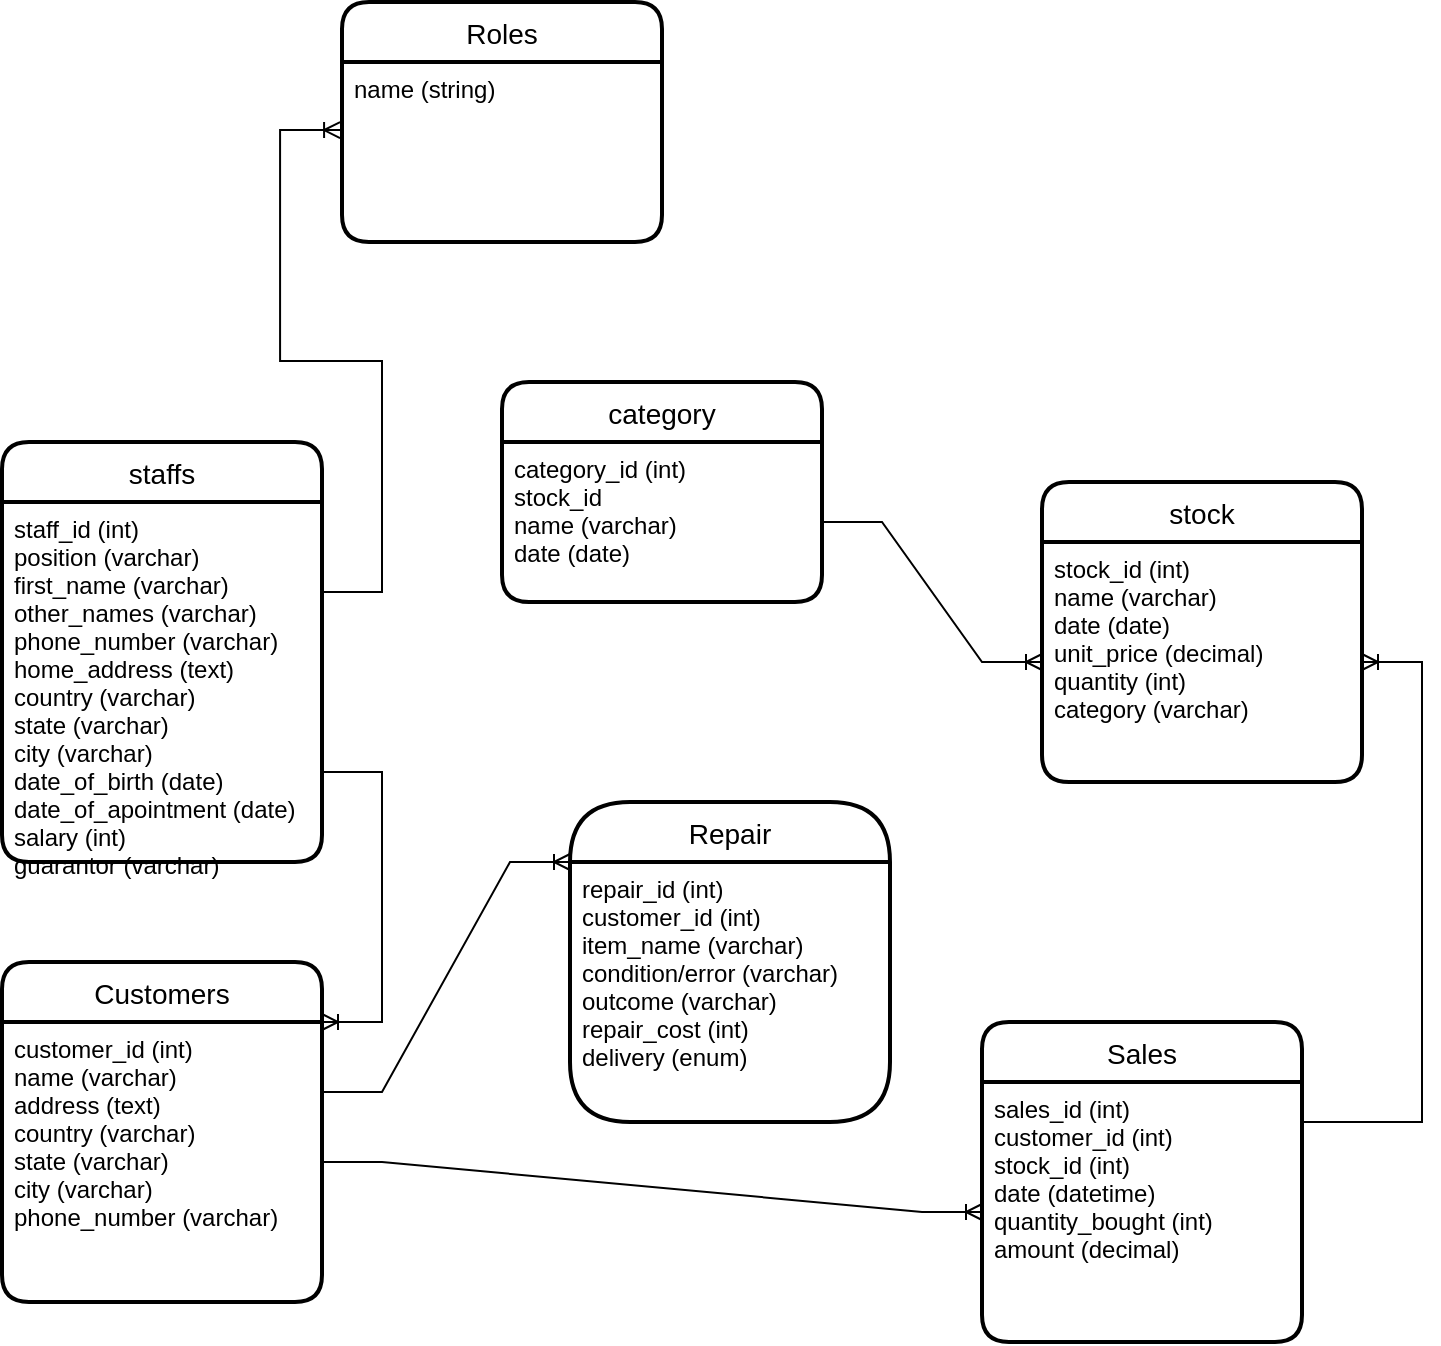 <mxfile version="20.8.20" type="github">
  <diagram name="Page-1" id="SVbKECjQl2XM67rzGYeP">
    <mxGraphModel dx="778" dy="463" grid="1" gridSize="10" guides="1" tooltips="1" connect="1" arrows="1" fold="1" page="1" pageScale="1" pageWidth="827" pageHeight="1169" math="0" shadow="0">
      <root>
        <mxCell id="0" />
        <mxCell id="1" parent="0" />
        <mxCell id="pBAa3s3Ywd2KK1XXBsn_-1" value="staffs" style="swimlane;childLayout=stackLayout;horizontal=1;startSize=30;horizontalStack=0;rounded=1;fontSize=14;fontStyle=0;strokeWidth=2;resizeParent=0;resizeLast=1;shadow=0;dashed=0;align=center;" vertex="1" parent="1">
          <mxGeometry x="50" y="230" width="160" height="210" as="geometry" />
        </mxCell>
        <mxCell id="pBAa3s3Ywd2KK1XXBsn_-2" value="staff_id (int)&#xa;position (varchar)&#xa;first_name (varchar)&#xa;other_names (varchar)&#xa;phone_number (varchar)&#xa;home_address (text)&#xa;country (varchar)&#xa;state (varchar)&#xa;city (varchar)&#xa;date_of_birth (date)&#xa;date_of_apointment (date)&#xa;salary (int)&#xa;guarantor (varchar)" style="align=left;strokeColor=none;fillColor=none;spacingLeft=4;fontSize=12;verticalAlign=top;resizable=0;rotatable=0;part=1;" vertex="1" parent="pBAa3s3Ywd2KK1XXBsn_-1">
          <mxGeometry y="30" width="160" height="180" as="geometry" />
        </mxCell>
        <mxCell id="pBAa3s3Ywd2KK1XXBsn_-4" style="edgeStyle=orthogonalEdgeStyle;rounded=0;orthogonalLoop=1;jettySize=auto;html=1;exitX=0.5;exitY=1;exitDx=0;exitDy=0;" edge="1" parent="pBAa3s3Ywd2KK1XXBsn_-1" source="pBAa3s3Ywd2KK1XXBsn_-2" target="pBAa3s3Ywd2KK1XXBsn_-2">
          <mxGeometry relative="1" as="geometry" />
        </mxCell>
        <mxCell id="pBAa3s3Ywd2KK1XXBsn_-5" value="stock" style="swimlane;childLayout=stackLayout;horizontal=1;startSize=30;horizontalStack=0;rounded=1;fontSize=14;fontStyle=0;strokeWidth=2;resizeParent=0;resizeLast=1;shadow=0;dashed=0;align=center;" vertex="1" parent="1">
          <mxGeometry x="570" y="250" width="160" height="150" as="geometry" />
        </mxCell>
        <mxCell id="pBAa3s3Ywd2KK1XXBsn_-6" value="stock_id (int)&#xa;name (varchar)&#xa;date (date)&#xa;unit_price (decimal)&#xa;quantity (int)&#xa;category (varchar)" style="align=left;strokeColor=none;fillColor=none;spacingLeft=4;fontSize=12;verticalAlign=top;resizable=0;rotatable=0;part=1;" vertex="1" parent="pBAa3s3Ywd2KK1XXBsn_-5">
          <mxGeometry y="30" width="160" height="120" as="geometry" />
        </mxCell>
        <mxCell id="pBAa3s3Ywd2KK1XXBsn_-10" value="Sales" style="swimlane;childLayout=stackLayout;horizontal=1;startSize=30;horizontalStack=0;rounded=1;fontSize=14;fontStyle=0;strokeWidth=2;resizeParent=0;resizeLast=1;shadow=0;dashed=0;align=center;" vertex="1" parent="1">
          <mxGeometry x="540" y="520" width="160" height="160" as="geometry" />
        </mxCell>
        <mxCell id="pBAa3s3Ywd2KK1XXBsn_-11" value="sales_id (int)&#xa;customer_id (int)&#xa;stock_id (int)&#xa;date (datetime)&#xa;quantity_bought (int)&#xa;amount (decimal)" style="align=left;strokeColor=none;fillColor=none;spacingLeft=4;fontSize=12;verticalAlign=top;resizable=0;rotatable=0;part=1;" vertex="1" parent="pBAa3s3Ywd2KK1XXBsn_-10">
          <mxGeometry y="30" width="160" height="130" as="geometry" />
        </mxCell>
        <mxCell id="pBAa3s3Ywd2KK1XXBsn_-12" value="Customers" style="swimlane;childLayout=stackLayout;horizontal=1;startSize=30;horizontalStack=0;rounded=1;fontSize=14;fontStyle=0;strokeWidth=2;resizeParent=0;resizeLast=1;shadow=0;dashed=0;align=center;" vertex="1" parent="1">
          <mxGeometry x="50" y="490" width="160" height="170" as="geometry" />
        </mxCell>
        <mxCell id="pBAa3s3Ywd2KK1XXBsn_-13" value="customer_id (int)&#xa;name (varchar)&#xa;address (text)&#xa;country (varchar)&#xa;state (varchar)&#xa;city (varchar)&#xa;phone_number (varchar)&#xa;" style="align=left;strokeColor=none;fillColor=none;spacingLeft=4;fontSize=12;verticalAlign=top;resizable=0;rotatable=0;part=1;" vertex="1" parent="pBAa3s3Ywd2KK1XXBsn_-12">
          <mxGeometry y="30" width="160" height="140" as="geometry" />
        </mxCell>
        <mxCell id="pBAa3s3Ywd2KK1XXBsn_-14" value="Repair" style="swimlane;childLayout=stackLayout;horizontal=1;startSize=30;horizontalStack=0;rounded=1;fontSize=14;fontStyle=0;strokeWidth=2;resizeParent=0;resizeLast=1;shadow=0;dashed=0;align=center;arcSize=50;" vertex="1" parent="1">
          <mxGeometry x="334" y="410" width="160" height="160" as="geometry" />
        </mxCell>
        <mxCell id="pBAa3s3Ywd2KK1XXBsn_-15" value="repair_id (int)&#xa;customer_id (int)&#xa;item_name (varchar)&#xa;condition/error (varchar)&#xa;outcome (varchar)&#xa;repair_cost (int)&#xa;delivery (enum)&#xa;" style="align=left;strokeColor=none;fillColor=none;spacingLeft=4;fontSize=12;verticalAlign=top;resizable=0;rotatable=0;part=1;" vertex="1" parent="pBAa3s3Ywd2KK1XXBsn_-14">
          <mxGeometry y="30" width="160" height="100" as="geometry" />
        </mxCell>
        <mxCell id="pBAa3s3Ywd2KK1XXBsn_-23" value="&#xa;&#xa;&#xa;" style="align=left;strokeColor=none;fillColor=none;spacingLeft=4;fontSize=12;verticalAlign=top;resizable=0;rotatable=0;part=1;" vertex="1" parent="pBAa3s3Ywd2KK1XXBsn_-14">
          <mxGeometry y="130" width="160" height="30" as="geometry" />
        </mxCell>
        <mxCell id="pBAa3s3Ywd2KK1XXBsn_-17" value="" style="edgeStyle=entityRelationEdgeStyle;fontSize=12;html=1;endArrow=ERoneToMany;rounded=0;" edge="1" parent="1" source="pBAa3s3Ywd2KK1XXBsn_-13" target="pBAa3s3Ywd2KK1XXBsn_-11">
          <mxGeometry width="100" height="100" relative="1" as="geometry">
            <mxPoint x="350" y="310" as="sourcePoint" />
            <mxPoint x="450" y="210" as="targetPoint" />
          </mxGeometry>
        </mxCell>
        <mxCell id="pBAa3s3Ywd2KK1XXBsn_-20" value="" style="edgeStyle=entityRelationEdgeStyle;fontSize=12;html=1;endArrow=ERoneToMany;rounded=0;exitX=1;exitY=0.154;exitDx=0;exitDy=0;exitPerimeter=0;" edge="1" parent="1" source="pBAa3s3Ywd2KK1XXBsn_-11" target="pBAa3s3Ywd2KK1XXBsn_-6">
          <mxGeometry width="100" height="100" relative="1" as="geometry">
            <mxPoint x="470" y="400" as="sourcePoint" />
            <mxPoint x="450" y="210" as="targetPoint" />
          </mxGeometry>
        </mxCell>
        <mxCell id="pBAa3s3Ywd2KK1XXBsn_-21" value="" style="edgeStyle=entityRelationEdgeStyle;fontSize=12;html=1;endArrow=ERoneToMany;rounded=0;exitX=1;exitY=0.75;exitDx=0;exitDy=0;entryX=1;entryY=0;entryDx=0;entryDy=0;" edge="1" parent="1" source="pBAa3s3Ywd2KK1XXBsn_-2" target="pBAa3s3Ywd2KK1XXBsn_-13">
          <mxGeometry width="100" height="100" relative="1" as="geometry">
            <mxPoint x="350" y="310" as="sourcePoint" />
            <mxPoint x="450" y="210" as="targetPoint" />
          </mxGeometry>
        </mxCell>
        <mxCell id="pBAa3s3Ywd2KK1XXBsn_-22" value="" style="edgeStyle=entityRelationEdgeStyle;fontSize=12;html=1;endArrow=ERoneToMany;rounded=0;entryX=0;entryY=0;entryDx=0;entryDy=0;exitX=1;exitY=0.25;exitDx=0;exitDy=0;" edge="1" parent="1" source="pBAa3s3Ywd2KK1XXBsn_-13" target="pBAa3s3Ywd2KK1XXBsn_-15">
          <mxGeometry width="100" height="100" relative="1" as="geometry">
            <mxPoint x="200" y="350" as="sourcePoint" />
            <mxPoint x="450" y="210" as="targetPoint" />
          </mxGeometry>
        </mxCell>
        <mxCell id="pBAa3s3Ywd2KK1XXBsn_-24" value="category" style="swimlane;childLayout=stackLayout;horizontal=1;startSize=30;horizontalStack=0;rounded=1;fontSize=14;fontStyle=0;strokeWidth=2;resizeParent=0;resizeLast=1;shadow=0;dashed=0;align=center;" vertex="1" parent="1">
          <mxGeometry x="300" y="200" width="160" height="110" as="geometry" />
        </mxCell>
        <mxCell id="pBAa3s3Ywd2KK1XXBsn_-25" value="category_id (int)&#xa;stock_id&#xa;name (varchar)&#xa;date (date)" style="align=left;strokeColor=none;fillColor=none;spacingLeft=4;fontSize=12;verticalAlign=top;resizable=0;rotatable=0;part=1;" vertex="1" parent="pBAa3s3Ywd2KK1XXBsn_-24">
          <mxGeometry y="30" width="160" height="80" as="geometry" />
        </mxCell>
        <mxCell id="pBAa3s3Ywd2KK1XXBsn_-26" value="" style="edgeStyle=entityRelationEdgeStyle;fontSize=12;html=1;endArrow=ERoneToMany;rounded=0;" edge="1" parent="1" source="pBAa3s3Ywd2KK1XXBsn_-25" target="pBAa3s3Ywd2KK1XXBsn_-6">
          <mxGeometry width="100" height="100" relative="1" as="geometry">
            <mxPoint x="460" y="175" as="sourcePoint" />
            <mxPoint x="560" y="75" as="targetPoint" />
          </mxGeometry>
        </mxCell>
        <mxCell id="pBAa3s3Ywd2KK1XXBsn_-27" value="Roles" style="swimlane;childLayout=stackLayout;horizontal=1;startSize=30;horizontalStack=0;rounded=1;fontSize=14;fontStyle=0;strokeWidth=2;resizeParent=0;resizeLast=1;shadow=0;dashed=0;align=center;" vertex="1" parent="1">
          <mxGeometry x="220" y="10" width="160" height="120" as="geometry" />
        </mxCell>
        <mxCell id="pBAa3s3Ywd2KK1XXBsn_-28" value="name (string)" style="align=left;strokeColor=none;fillColor=none;spacingLeft=4;fontSize=12;verticalAlign=top;resizable=0;rotatable=0;part=1;" vertex="1" parent="pBAa3s3Ywd2KK1XXBsn_-27">
          <mxGeometry y="30" width="160" height="90" as="geometry" />
        </mxCell>
        <mxCell id="pBAa3s3Ywd2KK1XXBsn_-29" value="" style="edgeStyle=entityRelationEdgeStyle;fontSize=12;html=1;endArrow=ERoneToMany;rounded=0;exitX=1;exitY=0.25;exitDx=0;exitDy=0;entryX=-0.006;entryY=0.378;entryDx=0;entryDy=0;entryPerimeter=0;" edge="1" parent="1" source="pBAa3s3Ywd2KK1XXBsn_-2" target="pBAa3s3Ywd2KK1XXBsn_-28">
          <mxGeometry width="100" height="100" relative="1" as="geometry">
            <mxPoint x="210" y="290" as="sourcePoint" />
            <mxPoint x="310" y="190" as="targetPoint" />
          </mxGeometry>
        </mxCell>
      </root>
    </mxGraphModel>
  </diagram>
</mxfile>
